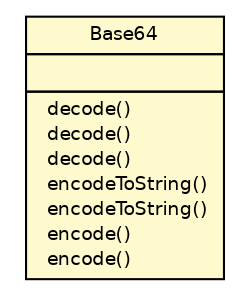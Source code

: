 #!/usr/local/bin/dot
#
# Class diagram 
# Generated by UMLGraph version 5.2 (http://www.umlgraph.org/)
#

digraph G {
	edge [fontname="Helvetica",fontsize=10,labelfontname="Helvetica",labelfontsize=10];
	node [fontname="Helvetica",fontsize=10,shape=plaintext];
	nodesep=0.25;
	ranksep=0.5;
	// com.heyzap.internal.Base64
	c6814 [label=<<table title="com.heyzap.internal.Base64" border="0" cellborder="1" cellspacing="0" cellpadding="2" port="p" bgcolor="lemonChiffon" href="./Base64.html">
		<tr><td><table border="0" cellspacing="0" cellpadding="1">
<tr><td align="center" balign="center"> Base64 </td></tr>
		</table></td></tr>
		<tr><td><table border="0" cellspacing="0" cellpadding="1">
<tr><td align="left" balign="left">  </td></tr>
		</table></td></tr>
		<tr><td><table border="0" cellspacing="0" cellpadding="1">
<tr><td align="left" balign="left">  decode() </td></tr>
<tr><td align="left" balign="left">  decode() </td></tr>
<tr><td align="left" balign="left">  decode() </td></tr>
<tr><td align="left" balign="left">  encodeToString() </td></tr>
<tr><td align="left" balign="left">  encodeToString() </td></tr>
<tr><td align="left" balign="left">  encode() </td></tr>
<tr><td align="left" balign="left">  encode() </td></tr>
		</table></td></tr>
		</table>>, fontname="Helvetica", fontcolor="black", fontsize=9.0];
}

